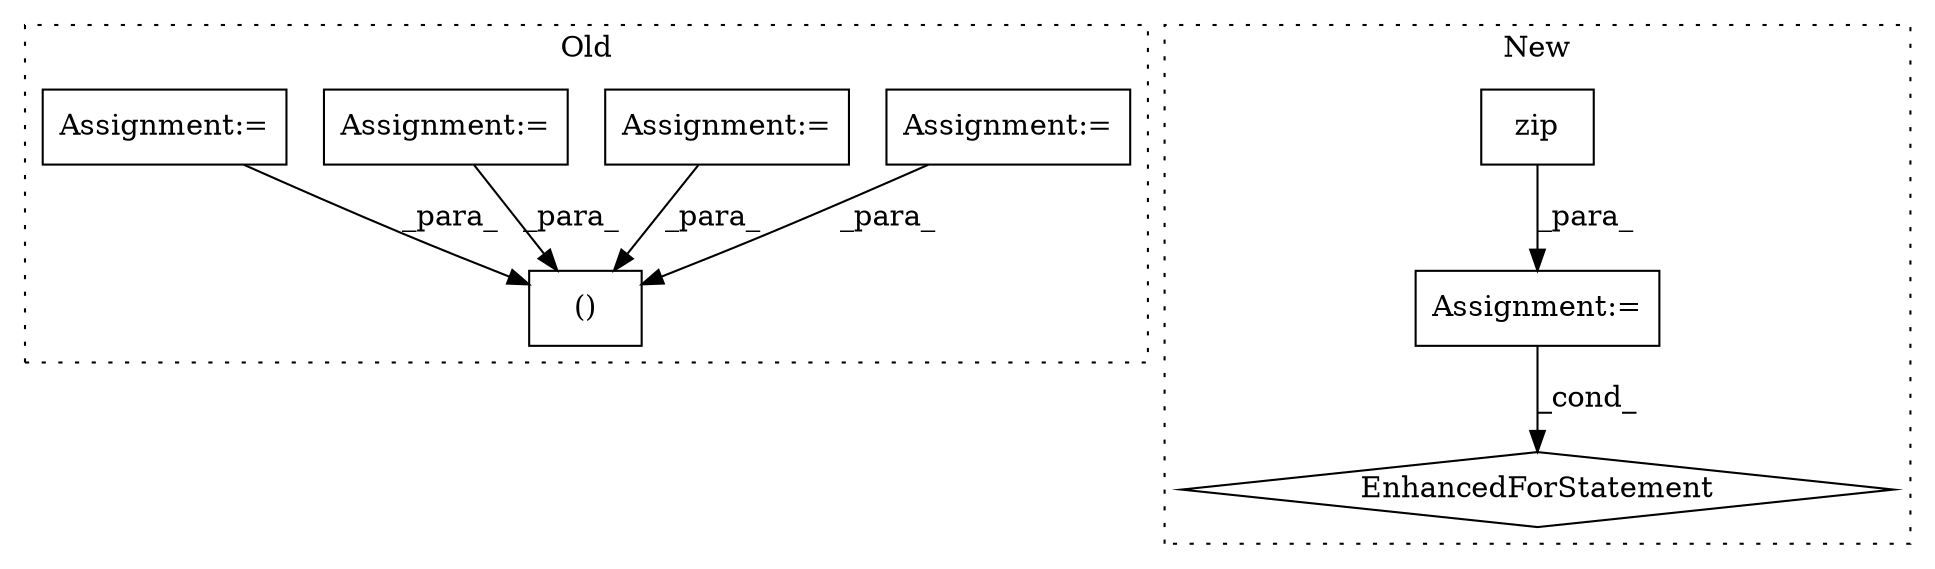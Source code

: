 digraph G {
subgraph cluster0 {
1 [label="()" a="106" s="28965" l="205" shape="box"];
5 [label="Assignment:=" a="7" s="28619" l="8" shape="box"];
6 [label="Assignment:=" a="7" s="28645" l="8" shape="box"];
7 [label="Assignment:=" a="7" s="28591" l="10" shape="box"];
8 [label="Assignment:=" a="7" s="28548" l="10" shape="box"];
label = "Old";
style="dotted";
}
subgraph cluster1 {
2 [label="zip" a="32" s="32375,32390" l="4,1" shape="box"];
3 [label="Assignment:=" a="7" s="32298,32391" l="67,2" shape="box"];
4 [label="EnhancedForStatement" a="70" s="32298,32391" l="67,2" shape="diamond"];
label = "New";
style="dotted";
}
2 -> 3 [label="_para_"];
3 -> 4 [label="_cond_"];
5 -> 1 [label="_para_"];
6 -> 1 [label="_para_"];
7 -> 1 [label="_para_"];
8 -> 1 [label="_para_"];
}
